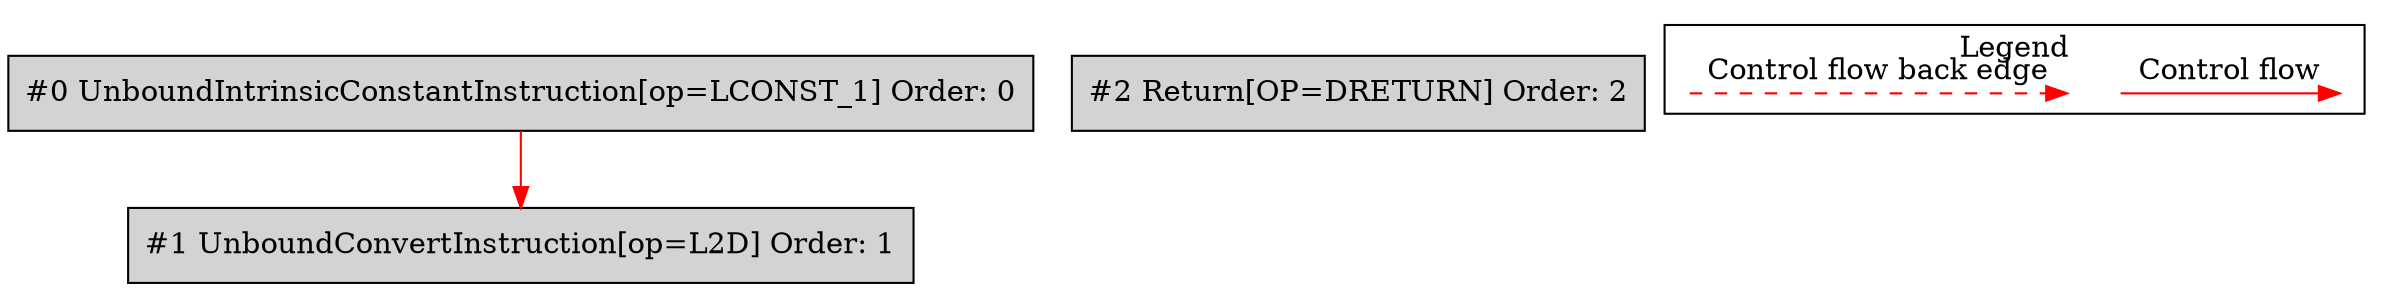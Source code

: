 digraph {
 node0[label="#0 UnboundIntrinsicConstantInstruction[op=LCONST_1] Order: 0", shape=box, fillcolor=lightgrey, style=filled];
 node1[label="#1 UnboundConvertInstruction[op=L2D] Order: 1", shape=box, fillcolor=lightgrey, style=filled];
 node2[label="#2 Return[OP=DRETURN] Order: 2", shape=box, fillcolor=lightgrey, style=filled];
 node0 -> node1[color=red];
 subgraph cluster_000 {
  label = "Legend";
  node [shape=point]
  {
   rank=same;
   c0 [style = invis];
   c1 [style = invis];
   c2 [style = invis];
   c3 [style = invis];
  }
  c0 -> c1 [label="Control flow", style=solid, color=red]
  c2 -> c3 [label="Control flow back edge", style=dashed, color=red]
 }

}
